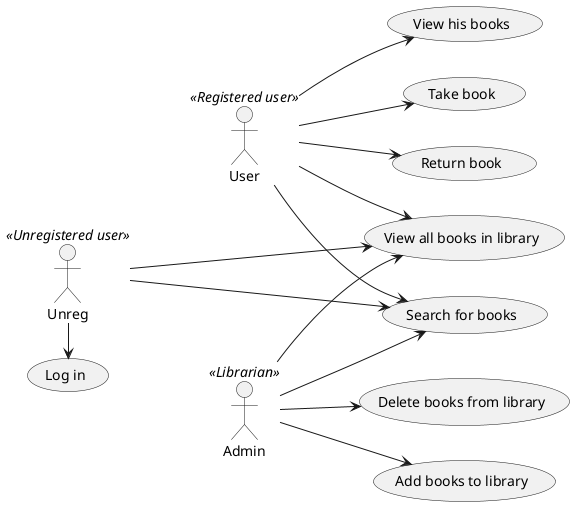 ﻿@startuml
'https://plantuml.com/use-case-diagram

left to right direction
User <<Registered user>>
User --> (View all books in library)
User --> (Search for books)
User --> (Take book)
User --> (Return book)
User --> (View his books)

Admin <<Librarian>>
Admin --> (Add books to library)
Admin --> (Delete books from library)
Admin --> (View all books in library)
Admin --> (Search for books)

Unreg << Unregistered user>>
Unreg ---> (View all books in library)
Unreg ---> (Search for books)
Unreg -> (Log in)
@enduml
